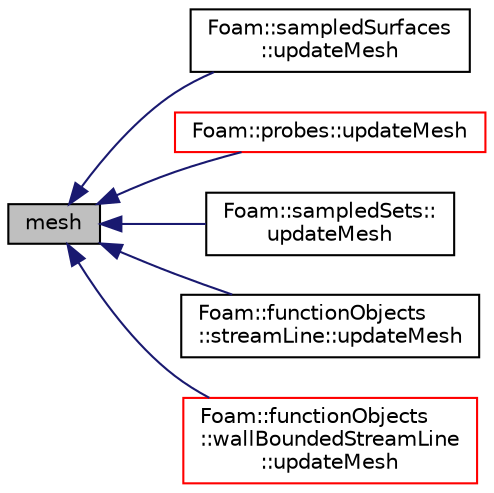 digraph "mesh"
{
  bgcolor="transparent";
  edge [fontname="Helvetica",fontsize="10",labelfontname="Helvetica",labelfontsize="10"];
  node [fontname="Helvetica",fontsize="10",shape=record];
  rankdir="LR";
  Node1 [label="mesh",height=0.2,width=0.4,color="black", fillcolor="grey75", style="filled", fontcolor="black"];
  Node1 -> Node2 [dir="back",color="midnightblue",fontsize="10",style="solid",fontname="Helvetica"];
  Node2 [label="Foam::sampledSurfaces\l::updateMesh",height=0.2,width=0.4,color="black",URL="$a02310.html#ad57565956fd4064299f4bd3c4eebb1d4",tooltip="Update for changes of mesh - expires the surfaces. "];
  Node1 -> Node3 [dir="back",color="midnightblue",fontsize="10",style="solid",fontname="Helvetica"];
  Node3 [label="Foam::probes::updateMesh",height=0.2,width=0.4,color="red",URL="$a02027.html#ad57565956fd4064299f4bd3c4eebb1d4",tooltip="Update for changes of mesh. "];
  Node1 -> Node4 [dir="back",color="midnightblue",fontsize="10",style="solid",fontname="Helvetica"];
  Node4 [label="Foam::sampledSets::\lupdateMesh",height=0.2,width=0.4,color="black",URL="$a02308.html#ad57565956fd4064299f4bd3c4eebb1d4",tooltip="Update for changes of mesh. "];
  Node1 -> Node5 [dir="back",color="midnightblue",fontsize="10",style="solid",fontname="Helvetica"];
  Node5 [label="Foam::functionObjects\l::streamLine::updateMesh",height=0.2,width=0.4,color="black",URL="$a02542.html#ad57565956fd4064299f4bd3c4eebb1d4",tooltip="Update for changes of mesh. "];
  Node1 -> Node6 [dir="back",color="midnightblue",fontsize="10",style="solid",fontname="Helvetica"];
  Node6 [label="Foam::functionObjects\l::wallBoundedStreamLine\l::updateMesh",height=0.2,width=0.4,color="red",URL="$a02943.html#ad57565956fd4064299f4bd3c4eebb1d4",tooltip="Update for changes of mesh. "];
}
